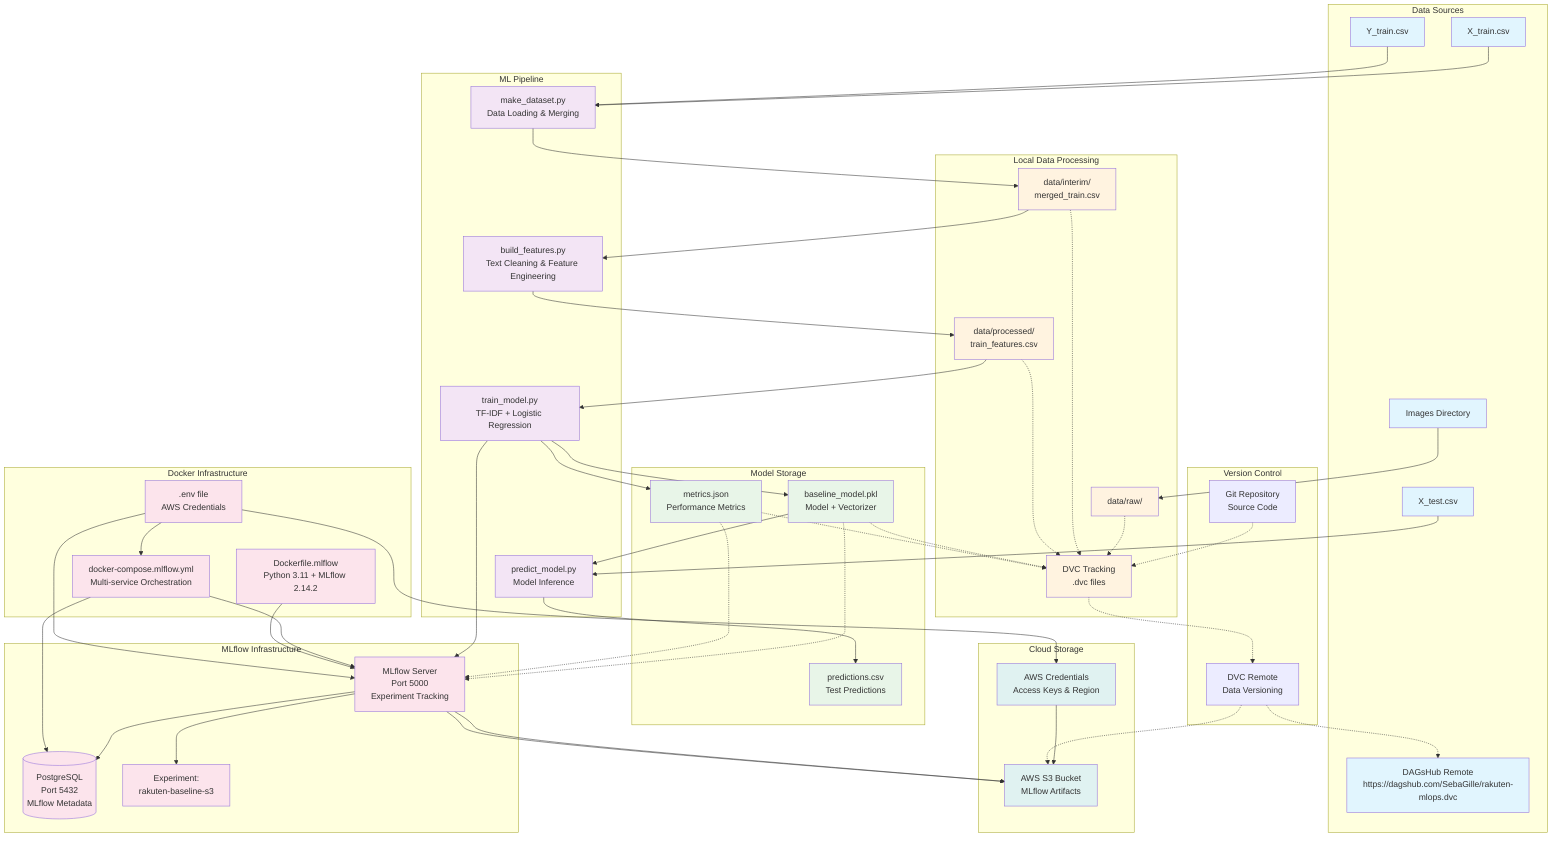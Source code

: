 graph TB
    %% Data Sources Layer
    subgraph "Data Sources"
        CSV1[X_train.csv]
        CSV2[Y_train.csv] 
        CSV3[X_test.csv]
        IMG[Images Directory]
        DAGSHUB[DAGsHub Remote<br/>https://dagshub.com/SebaGille/rakuten-mlops.dvc]
    end

    %% Local Data Processing
    subgraph "Local Data Processing"
        DVC[DVC Tracking<br/>.dvc files]
        RAW[data/raw/]
        INTERIM[data/interim/<br/>merged_train.csv]
        PROCESSED[data/processed/<br/>train_features.csv]
    end

    %% ML Pipeline
    subgraph "ML Pipeline"
        LOAD[make_dataset.py<br/>Data Loading & Merging]
        FEATURES[build_features.py<br/>Text Cleaning & Feature Engineering]
        TRAIN[train_model.py<br/>TF-IDF + Logistic Regression]
        PREDICT[predict_model.py<br/>Model Inference]
    end

    %% Model Storage
    subgraph "Model Storage"
        MODEL[baseline_model.pkl<br/>Model + Vectorizer]
        METRICS[metrics.json<br/>Performance Metrics]
        PREDICTIONS[predictions.csv<br/>Test Predictions]
    end

    %% MLflow Infrastructure
    subgraph "MLflow Infrastructure"
        POSTGRES[(PostgreSQL<br/>Port 5432<br/>MLflow Metadata)]
        MLFLOW[MLflow Server<br/>Port 5000<br/>Experiment Tracking]
        EXP[Experiment:<br/>rakuten-baseline-s3]
    end

    %% Docker Infrastructure
    subgraph "Docker Infrastructure"
        DOCKERFILE[Dockerfile.mlflow<br/>Python 3.11 + MLflow 2.14.2]
        COMPOSE[docker-compose.mlflow.yml<br/>Multi-service Orchestration]
        ENV[.env file<br/>AWS Credentials]
    end

    %% Cloud Storage
    subgraph "Cloud Storage"
        S3[AWS S3 Bucket<br/>MLflow Artifacts]
        AWS[AWS Credentials<br/>Access Keys & Region]
    end

    %% Version Control
    subgraph "Version Control"
        GIT[Git Repository<br/>Source Code]
        DVC_REMOTE[DVC Remote<br/>Data Versioning]
    end

    %% Data Flow Connections
    CSV1 --> LOAD
    CSV2 --> LOAD
    CSV3 --> PREDICT
    IMG --> RAW
    LOAD --> INTERIM
    INTERIM --> FEATURES
    FEATURES --> PROCESSED
    PROCESSED --> TRAIN
    TRAIN --> MODEL
    TRAIN --> METRICS
    MODEL --> PREDICT
    PREDICT --> PREDICTIONS

    %% DVC Connections
    RAW -.-> DVC
    INTERIM -.-> DVC
    PROCESSED -.-> DVC
    MODEL -.-> DVC
    METRICS -.-> DVC
    DVC -.-> DVC_REMOTE
    DVC_REMOTE -.-> DAGSHUB

    %% MLflow Connections
    TRAIN --> MLFLOW
    MLFLOW --> POSTGRES
    MLFLOW --> S3
    MLFLOW --> EXP
    MODEL -.-> MLFLOW
    METRICS -.-> MLFLOW

    %% Docker Connections
    COMPOSE --> POSTGRES
    COMPOSE --> MLFLOW
    DOCKERFILE --> MLFLOW
    ENV --> COMPOSE
    ENV --> MLFLOW

    %% Cloud Connections
    MLFLOW --> S3
    ENV --> AWS
    AWS --> S3

    %% Version Control Connections
    GIT -.-> DVC
    DVC_REMOTE -.-> S3

    %% Styling
    classDef dataSource fill:#e1f5fe
    classDef processing fill:#f3e5f5
    classDef ml fill:#e8f5e8
    classDef storage fill:#fff3e0
    classDef infrastructure fill:#fce4ec
    classDef cloud fill:#e0f2f1

    class CSV1,CSV2,CSV3,IMG,DAGSHUB dataSource
    class LOAD,FEATURES,TRAIN,PREDICT processing
    class MODEL,METRICS,PREDICTIONS ml
    class RAW,INTERIM,PROCESSED,DVC storage
    class POSTGRES,MLFLOW,EXP,DOCKERFILE,COMPOSE,ENV infrastructure
    class S3,AWS cloud